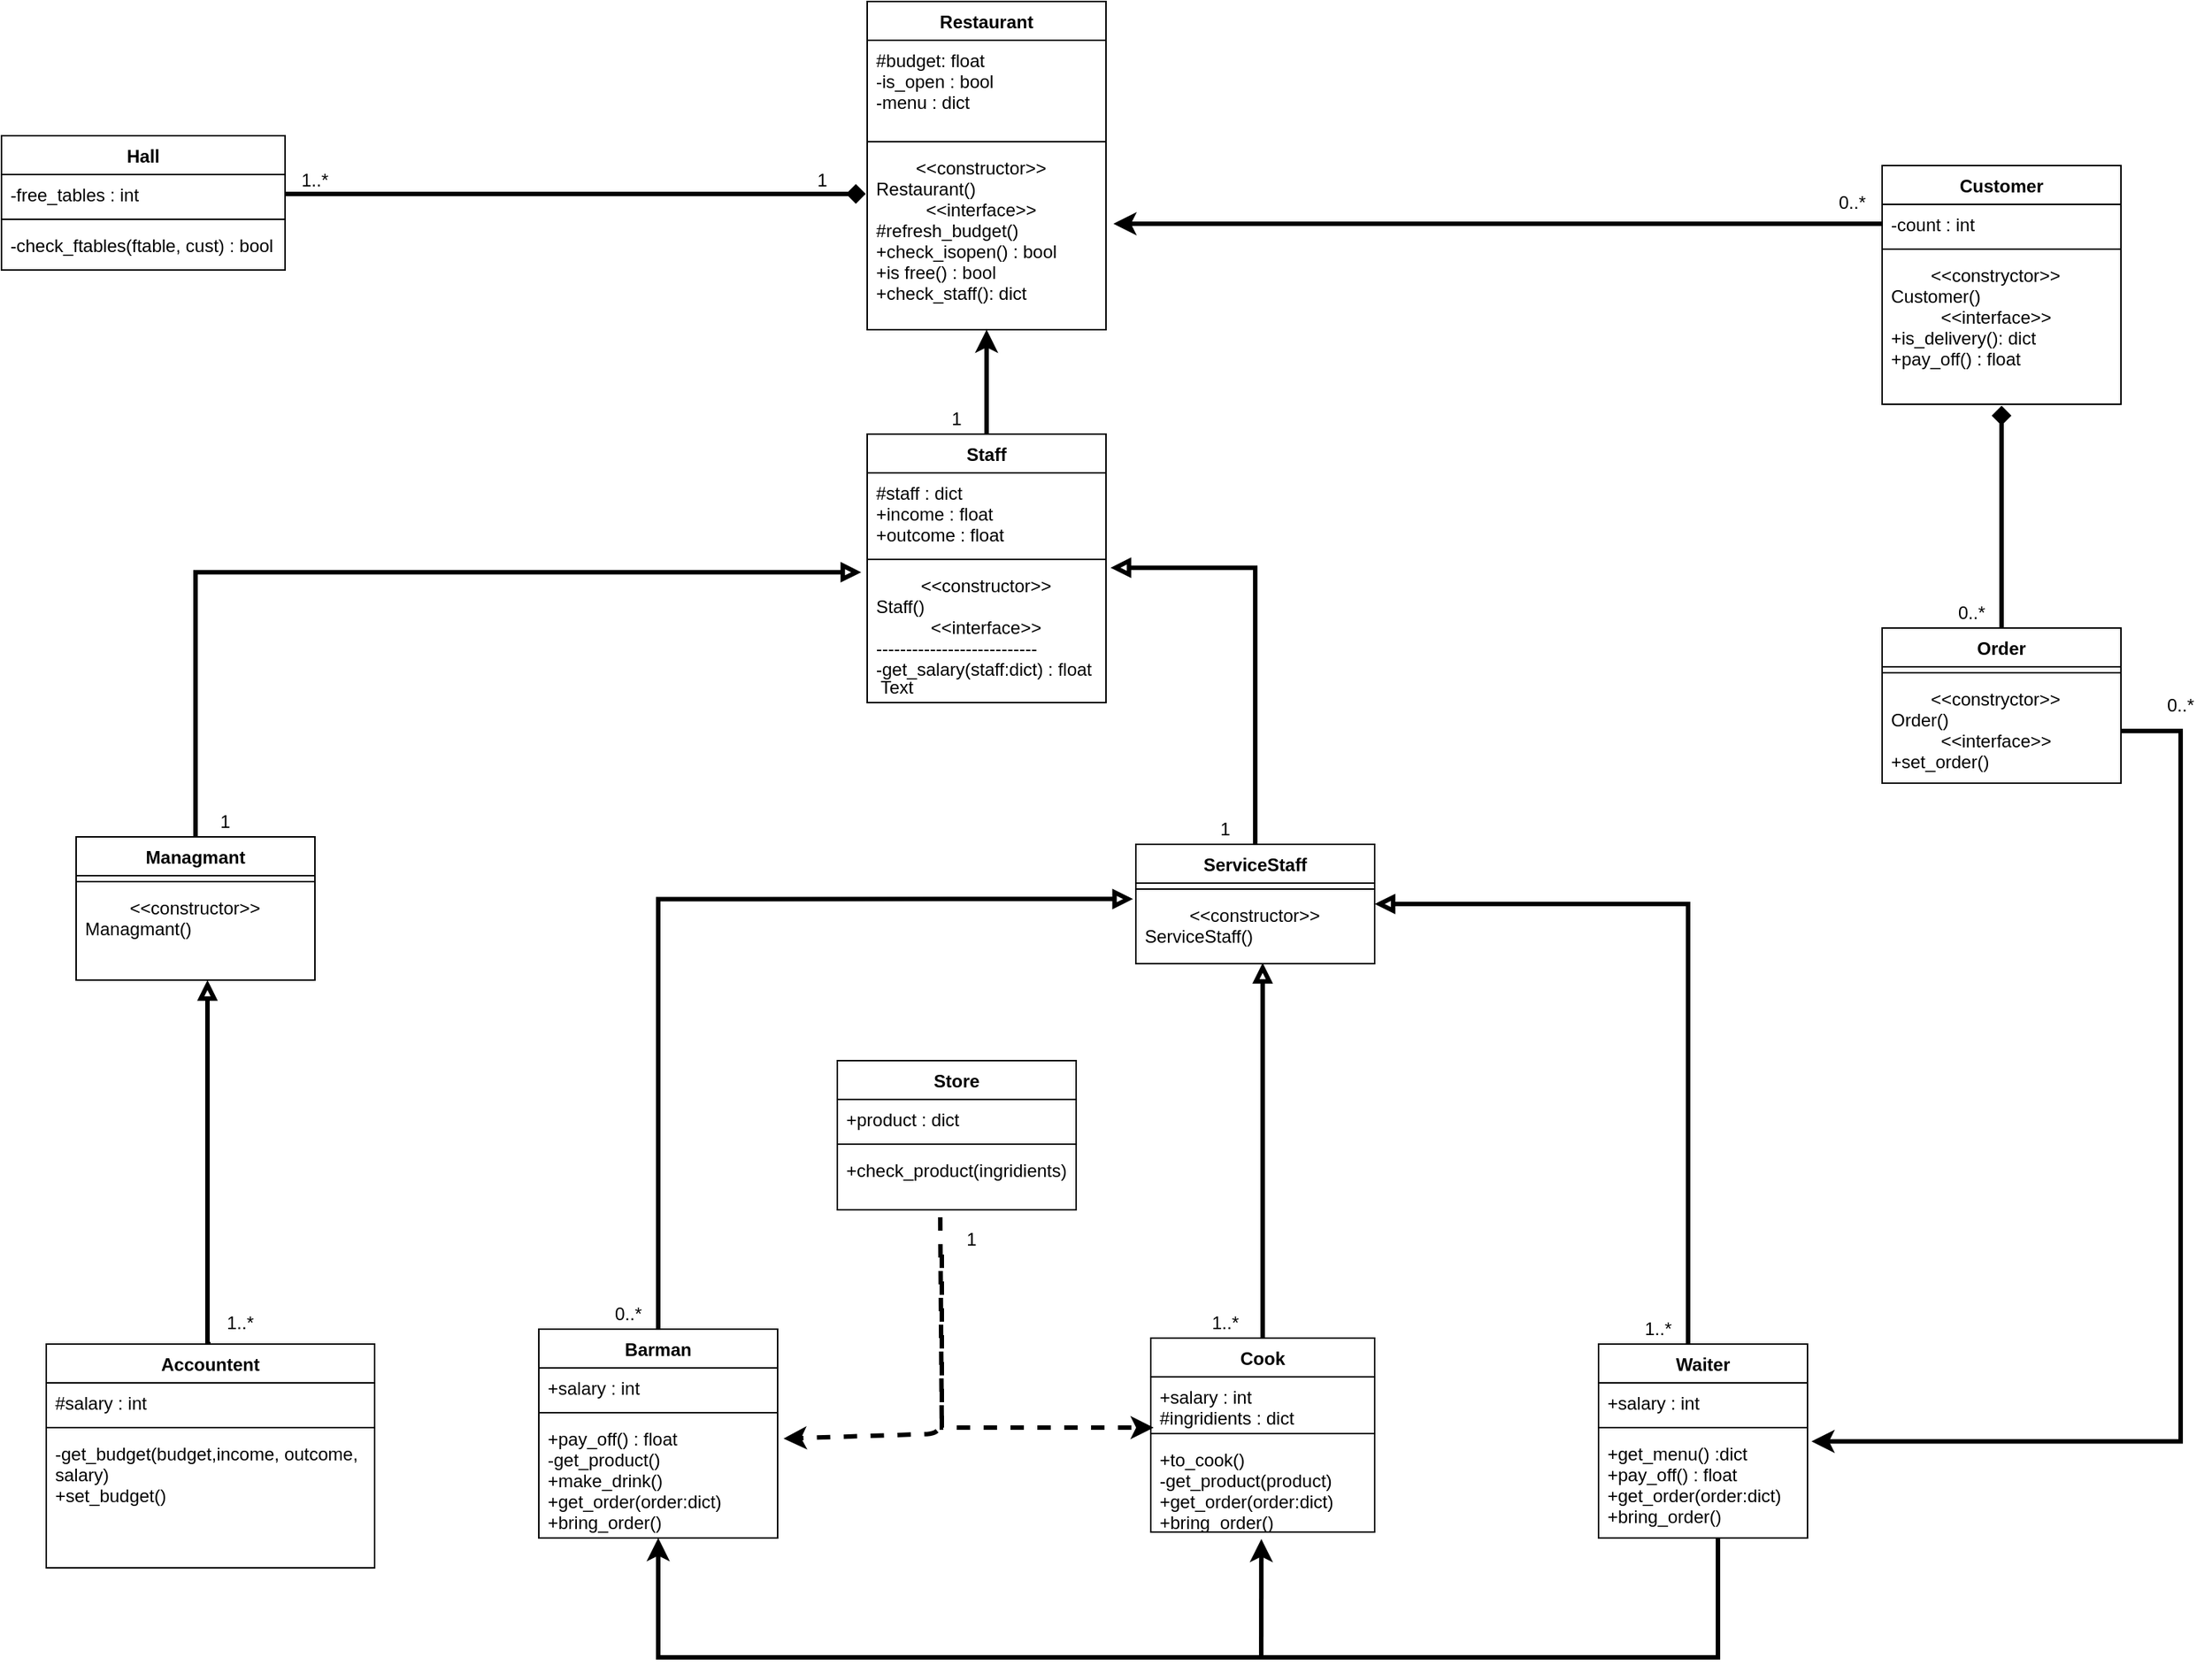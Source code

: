 <mxfile>
    <diagram id="6gor6Gizo_hNwVQ5l_cv" name="Page-2">
        <mxGraphModel dx="919" dy="771" grid="1" gridSize="10" guides="1" tooltips="1" connect="1" arrows="1" fold="1" page="1" pageScale="1" pageWidth="827" pageHeight="1169" math="0" shadow="0">
            <root>
                <mxCell id="BbaP-tKxJx1B0BoW0JB0-0"/>
                <mxCell id="BbaP-tKxJx1B0BoW0JB0-1" parent="BbaP-tKxJx1B0BoW0JB0-0"/>
                <mxCell id="OFbiqMm2XCREDaM9KTGe-0" value="Restaurant" style="swimlane;fontStyle=1;align=center;verticalAlign=top;childLayout=stackLayout;horizontal=1;startSize=26;horizontalStack=0;resizeParent=1;resizeParentMax=0;resizeLast=0;collapsible=1;marginBottom=0;" parent="BbaP-tKxJx1B0BoW0JB0-1" vertex="1">
                    <mxGeometry x="640" y="20" width="160" height="220" as="geometry"/>
                </mxCell>
                <mxCell id="OFbiqMm2XCREDaM9KTGe-1" value="#budget: float&#10;-is_open : bool&#10;-menu : dict" style="text;strokeColor=none;fillColor=none;align=left;verticalAlign=top;spacingLeft=4;spacingRight=4;overflow=hidden;rotatable=0;points=[[0,0.5],[1,0.5]];portConstraint=eastwest;" parent="OFbiqMm2XCREDaM9KTGe-0" vertex="1">
                    <mxGeometry y="26" width="160" height="64" as="geometry"/>
                </mxCell>
                <mxCell id="OFbiqMm2XCREDaM9KTGe-2" value="" style="line;strokeWidth=1;fillColor=none;align=left;verticalAlign=middle;spacingTop=-1;spacingLeft=3;spacingRight=3;rotatable=0;labelPosition=right;points=[];portConstraint=eastwest;" parent="OFbiqMm2XCREDaM9KTGe-0" vertex="1">
                    <mxGeometry y="90" width="160" height="8" as="geometry"/>
                </mxCell>
                <mxCell id="OFbiqMm2XCREDaM9KTGe-3" value="        &lt;&lt;constructor&gt;&gt;&#10;Restaurant()&#10;          &lt;&lt;interface&gt;&gt;&#10;#refresh_budget()&#10;+check_isopen() : bool&#10;+is free() : bool&#10;+check_staff(): dict" style="text;strokeColor=none;fillColor=none;align=left;verticalAlign=top;spacingLeft=4;spacingRight=4;overflow=hidden;rotatable=0;points=[[0,0.5],[1,0.5]];portConstraint=eastwest;" parent="OFbiqMm2XCREDaM9KTGe-0" vertex="1">
                    <mxGeometry y="98" width="160" height="122" as="geometry"/>
                </mxCell>
                <mxCell id="q5sV1c1yrpxeZgvzc1Eb-0" value="Hall" style="swimlane;fontStyle=1;align=center;verticalAlign=top;childLayout=stackLayout;horizontal=1;startSize=26;horizontalStack=0;resizeParent=1;resizeParentMax=0;resizeLast=0;collapsible=1;marginBottom=0;" parent="BbaP-tKxJx1B0BoW0JB0-1" vertex="1">
                    <mxGeometry x="60" y="110" width="190" height="90" as="geometry"/>
                </mxCell>
                <mxCell id="q5sV1c1yrpxeZgvzc1Eb-1" value="-free_tables : int" style="text;strokeColor=none;fillColor=none;align=left;verticalAlign=top;spacingLeft=4;spacingRight=4;overflow=hidden;rotatable=0;points=[[0,0.5],[1,0.5]];portConstraint=eastwest;" parent="q5sV1c1yrpxeZgvzc1Eb-0" vertex="1">
                    <mxGeometry y="26" width="190" height="26" as="geometry"/>
                </mxCell>
                <mxCell id="q5sV1c1yrpxeZgvzc1Eb-2" value="" style="line;strokeWidth=1;fillColor=none;align=left;verticalAlign=middle;spacingTop=-1;spacingLeft=3;spacingRight=3;rotatable=0;labelPosition=right;points=[];portConstraint=eastwest;" parent="q5sV1c1yrpxeZgvzc1Eb-0" vertex="1">
                    <mxGeometry y="52" width="190" height="8" as="geometry"/>
                </mxCell>
                <mxCell id="q5sV1c1yrpxeZgvzc1Eb-3" value="-check_ftables(ftable, cust) : bool" style="text;strokeColor=none;fillColor=none;align=left;verticalAlign=top;spacingLeft=4;spacingRight=4;overflow=hidden;rotatable=0;points=[[0,0.5],[1,0.5]];portConstraint=eastwest;" parent="q5sV1c1yrpxeZgvzc1Eb-0" vertex="1">
                    <mxGeometry y="60" width="190" height="30" as="geometry"/>
                </mxCell>
                <mxCell id="cPRT7750oen283sX_yZq-17" style="edgeStyle=orthogonalEdgeStyle;rounded=0;orthogonalLoop=1;jettySize=auto;html=1;entryX=0.5;entryY=1;entryDx=0;entryDy=0;entryPerimeter=0;endArrow=classic;endFill=1;strokeWidth=3;" parent="BbaP-tKxJx1B0BoW0JB0-1" source="E45xvI88Rf9QCkD0Gr8N-0" target="OFbiqMm2XCREDaM9KTGe-3" edge="1">
                    <mxGeometry relative="1" as="geometry"/>
                </mxCell>
                <mxCell id="E45xvI88Rf9QCkD0Gr8N-0" value="Staff" style="swimlane;fontStyle=1;align=center;verticalAlign=top;childLayout=stackLayout;horizontal=1;startSize=26;horizontalStack=0;resizeParent=1;resizeParentMax=0;resizeLast=0;collapsible=1;marginBottom=0;" parent="BbaP-tKxJx1B0BoW0JB0-1" vertex="1">
                    <mxGeometry x="640" y="310" width="160" height="180" as="geometry"/>
                </mxCell>
                <mxCell id="E45xvI88Rf9QCkD0Gr8N-1" value="#staff : dict&#10;+income : float&#10;+outcome : float" style="text;strokeColor=none;fillColor=none;align=left;verticalAlign=top;spacingLeft=4;spacingRight=4;overflow=hidden;rotatable=0;points=[[0,0.5],[1,0.5]];portConstraint=eastwest;" parent="E45xvI88Rf9QCkD0Gr8N-0" vertex="1">
                    <mxGeometry y="26" width="160" height="54" as="geometry"/>
                </mxCell>
                <mxCell id="E45xvI88Rf9QCkD0Gr8N-2" value="" style="line;strokeWidth=1;fillColor=none;align=left;verticalAlign=middle;spacingTop=-1;spacingLeft=3;spacingRight=3;rotatable=0;labelPosition=right;points=[];portConstraint=eastwest;" parent="E45xvI88Rf9QCkD0Gr8N-0" vertex="1">
                    <mxGeometry y="80" width="160" height="8" as="geometry"/>
                </mxCell>
                <mxCell id="E45xvI88Rf9QCkD0Gr8N-3" value="         &lt;&lt;constructor&gt;&gt;&#10;Staff()&#10;           &lt;&lt;interface&gt;&gt;&#10;---------------------------&#10;-get_salary(staff:dict) : float&#10;" style="text;strokeColor=none;fillColor=none;align=left;verticalAlign=top;spacingLeft=4;spacingRight=4;overflow=hidden;rotatable=0;points=[[0,0.5],[1,0.5]];portConstraint=eastwest;" parent="E45xvI88Rf9QCkD0Gr8N-0" vertex="1">
                    <mxGeometry y="88" width="160" height="92" as="geometry"/>
                </mxCell>
                <mxCell id="F0FiV0zrv4mOyR1bcbLa-1" style="edgeStyle=orthogonalEdgeStyle;rounded=0;orthogonalLoop=1;jettySize=auto;html=1;exitX=1;exitY=0.5;exitDx=0;exitDy=0;entryX=-0.006;entryY=0.254;entryDx=0;entryDy=0;entryPerimeter=0;endArrow=diamond;endFill=1;strokeWidth=3;" parent="BbaP-tKxJx1B0BoW0JB0-1" source="q5sV1c1yrpxeZgvzc1Eb-1" target="OFbiqMm2XCREDaM9KTGe-3" edge="1">
                    <mxGeometry relative="1" as="geometry"/>
                </mxCell>
                <mxCell id="cPRT7750oen283sX_yZq-20" style="edgeStyle=orthogonalEdgeStyle;rounded=0;orthogonalLoop=1;jettySize=auto;html=1;entryX=1.019;entryY=0.017;entryDx=0;entryDy=0;entryPerimeter=0;endArrow=block;endFill=0;strokeWidth=3;" parent="BbaP-tKxJx1B0BoW0JB0-1" source="F0FiV0zrv4mOyR1bcbLa-2" target="E45xvI88Rf9QCkD0Gr8N-3" edge="1">
                    <mxGeometry relative="1" as="geometry"/>
                </mxCell>
                <mxCell id="F0FiV0zrv4mOyR1bcbLa-2" value="ServiceStaff" style="swimlane;fontStyle=1;align=center;verticalAlign=top;childLayout=stackLayout;horizontal=1;startSize=26;horizontalStack=0;resizeParent=1;resizeParentMax=0;resizeLast=0;collapsible=1;marginBottom=0;" parent="BbaP-tKxJx1B0BoW0JB0-1" vertex="1">
                    <mxGeometry x="820" y="585" width="160" height="80" as="geometry"/>
                </mxCell>
                <mxCell id="F0FiV0zrv4mOyR1bcbLa-4" value="" style="line;strokeWidth=1;fillColor=none;align=left;verticalAlign=middle;spacingTop=-1;spacingLeft=3;spacingRight=3;rotatable=0;labelPosition=right;points=[];portConstraint=eastwest;" parent="F0FiV0zrv4mOyR1bcbLa-2" vertex="1">
                    <mxGeometry y="26" width="160" height="8" as="geometry"/>
                </mxCell>
                <mxCell id="F0FiV0zrv4mOyR1bcbLa-5" value="         &lt;&lt;constructor&gt;&gt;&#10;ServiceStaff()" style="text;strokeColor=none;fillColor=none;align=left;verticalAlign=top;spacingLeft=4;spacingRight=4;overflow=hidden;rotatable=0;points=[[0,0.5],[1,0.5]];portConstraint=eastwest;" parent="F0FiV0zrv4mOyR1bcbLa-2" vertex="1">
                    <mxGeometry y="34" width="160" height="46" as="geometry"/>
                </mxCell>
                <mxCell id="cPRT7750oen283sX_yZq-18" style="edgeStyle=orthogonalEdgeStyle;rounded=0;orthogonalLoop=1;jettySize=auto;html=1;exitX=0.5;exitY=0;exitDx=0;exitDy=0;entryX=-0.025;entryY=0.05;entryDx=0;entryDy=0;entryPerimeter=0;endArrow=block;endFill=0;strokeWidth=3;" parent="BbaP-tKxJx1B0BoW0JB0-1" source="F0FiV0zrv4mOyR1bcbLa-6" target="E45xvI88Rf9QCkD0Gr8N-3" edge="1">
                    <mxGeometry relative="1" as="geometry"/>
                </mxCell>
                <mxCell id="F0FiV0zrv4mOyR1bcbLa-6" value="Managmant" style="swimlane;fontStyle=1;align=center;verticalAlign=top;childLayout=stackLayout;horizontal=1;startSize=26;horizontalStack=0;resizeParent=1;resizeParentMax=0;resizeLast=0;collapsible=1;marginBottom=0;" parent="BbaP-tKxJx1B0BoW0JB0-1" vertex="1">
                    <mxGeometry x="110" y="580" width="160" height="96" as="geometry"/>
                </mxCell>
                <mxCell id="F0FiV0zrv4mOyR1bcbLa-8" value="" style="line;strokeWidth=1;fillColor=none;align=left;verticalAlign=middle;spacingTop=-1;spacingLeft=3;spacingRight=3;rotatable=0;labelPosition=right;points=[];portConstraint=eastwest;" parent="F0FiV0zrv4mOyR1bcbLa-6" vertex="1">
                    <mxGeometry y="26" width="160" height="8" as="geometry"/>
                </mxCell>
                <mxCell id="F0FiV0zrv4mOyR1bcbLa-9" value="         &lt;&lt;constructor&gt;&gt;&#10;Managmant()" style="text;strokeColor=none;fillColor=none;align=left;verticalAlign=top;spacingLeft=4;spacingRight=4;overflow=hidden;rotatable=0;points=[[0,0.5],[1,0.5]];portConstraint=eastwest;" parent="F0FiV0zrv4mOyR1bcbLa-6" vertex="1">
                    <mxGeometry y="34" width="160" height="62" as="geometry"/>
                </mxCell>
                <mxCell id="ytgpCwaP-Iej3yfqHq0n-1" style="edgeStyle=orthogonalEdgeStyle;rounded=0;orthogonalLoop=1;jettySize=auto;html=1;entryX=1;entryY=0.5;entryDx=0;entryDy=0;endArrow=block;endFill=0;strokeWidth=3;" parent="BbaP-tKxJx1B0BoW0JB0-1" source="cPRT7750oen283sX_yZq-0" target="F0FiV0zrv4mOyR1bcbLa-2" edge="1">
                    <mxGeometry relative="1" as="geometry">
                        <Array as="points">
                            <mxPoint x="1190" y="625"/>
                        </Array>
                    </mxGeometry>
                </mxCell>
                <mxCell id="cPRT7750oen283sX_yZq-0" value="Waiter" style="swimlane;fontStyle=1;align=center;verticalAlign=top;childLayout=stackLayout;horizontal=1;startSize=26;horizontalStack=0;resizeParent=1;resizeParentMax=0;resizeLast=0;collapsible=1;marginBottom=0;" parent="BbaP-tKxJx1B0BoW0JB0-1" vertex="1">
                    <mxGeometry x="1130" y="920" width="140" height="130" as="geometry"/>
                </mxCell>
                <mxCell id="cPRT7750oen283sX_yZq-1" value="+salary : int" style="text;strokeColor=none;fillColor=none;align=left;verticalAlign=top;spacingLeft=4;spacingRight=4;overflow=hidden;rotatable=0;points=[[0,0.5],[1,0.5]];portConstraint=eastwest;" parent="cPRT7750oen283sX_yZq-0" vertex="1">
                    <mxGeometry y="26" width="140" height="26" as="geometry"/>
                </mxCell>
                <mxCell id="cPRT7750oen283sX_yZq-2" value="" style="line;strokeWidth=1;fillColor=none;align=left;verticalAlign=middle;spacingTop=-1;spacingLeft=3;spacingRight=3;rotatable=0;labelPosition=right;points=[];portConstraint=eastwest;" parent="cPRT7750oen283sX_yZq-0" vertex="1">
                    <mxGeometry y="52" width="140" height="8" as="geometry"/>
                </mxCell>
                <mxCell id="cPRT7750oen283sX_yZq-3" value="+get_menu() :dict&#10;+pay_off() : float&#10;+get_order(order:dict)&#10;+bring_order()" style="text;strokeColor=none;fillColor=none;align=left;verticalAlign=top;spacingLeft=4;spacingRight=4;overflow=hidden;rotatable=0;points=[[0,0.5],[1,0.5]];portConstraint=eastwest;" parent="cPRT7750oen283sX_yZq-0" vertex="1">
                    <mxGeometry y="60" width="140" height="70" as="geometry"/>
                </mxCell>
                <mxCell id="cPRT7750oen283sX_yZq-22" style="edgeStyle=orthogonalEdgeStyle;rounded=0;orthogonalLoop=1;jettySize=auto;html=1;exitX=0.5;exitY=0;exitDx=0;exitDy=0;entryX=-0.012;entryY=0.058;entryDx=0;entryDy=0;entryPerimeter=0;endArrow=block;endFill=0;strokeWidth=3;" parent="BbaP-tKxJx1B0BoW0JB0-1" source="cPRT7750oen283sX_yZq-4" target="F0FiV0zrv4mOyR1bcbLa-5" edge="1">
                    <mxGeometry relative="1" as="geometry"/>
                </mxCell>
                <mxCell id="cPRT7750oen283sX_yZq-4" value="Barman" style="swimlane;fontStyle=1;align=center;verticalAlign=top;childLayout=stackLayout;horizontal=1;startSize=26;horizontalStack=0;resizeParent=1;resizeParentMax=0;resizeLast=0;collapsible=1;marginBottom=0;" parent="BbaP-tKxJx1B0BoW0JB0-1" vertex="1">
                    <mxGeometry x="420" y="910" width="160" height="140" as="geometry"/>
                </mxCell>
                <mxCell id="cPRT7750oen283sX_yZq-5" value="+salary : int" style="text;strokeColor=none;fillColor=none;align=left;verticalAlign=top;spacingLeft=4;spacingRight=4;overflow=hidden;rotatable=0;points=[[0,0.5],[1,0.5]];portConstraint=eastwest;" parent="cPRT7750oen283sX_yZq-4" vertex="1">
                    <mxGeometry y="26" width="160" height="26" as="geometry"/>
                </mxCell>
                <mxCell id="cPRT7750oen283sX_yZq-6" value="" style="line;strokeWidth=1;fillColor=none;align=left;verticalAlign=middle;spacingTop=-1;spacingLeft=3;spacingRight=3;rotatable=0;labelPosition=right;points=[];portConstraint=eastwest;" parent="cPRT7750oen283sX_yZq-4" vertex="1">
                    <mxGeometry y="52" width="160" height="8" as="geometry"/>
                </mxCell>
                <mxCell id="cPRT7750oen283sX_yZq-7" value="+pay_off() : float&#10;-get_product()&#10;+make_drink()&#10;+get_order(order:dict)&#10;+bring_order()" style="text;strokeColor=none;fillColor=none;align=left;verticalAlign=top;spacingLeft=4;spacingRight=4;overflow=hidden;rotatable=0;points=[[0,0.5],[1,0.5]];portConstraint=eastwest;" parent="cPRT7750oen283sX_yZq-4" vertex="1">
                    <mxGeometry y="60" width="160" height="80" as="geometry"/>
                </mxCell>
                <mxCell id="ytgpCwaP-Iej3yfqHq0n-0" style="edgeStyle=orthogonalEdgeStyle;rounded=0;orthogonalLoop=1;jettySize=auto;html=1;entryX=0.531;entryY=0.989;entryDx=0;entryDy=0;entryPerimeter=0;strokeWidth=3;endArrow=block;endFill=0;" parent="BbaP-tKxJx1B0BoW0JB0-1" source="cPRT7750oen283sX_yZq-8" target="F0FiV0zrv4mOyR1bcbLa-5" edge="1">
                    <mxGeometry relative="1" as="geometry"/>
                </mxCell>
                <mxCell id="cPRT7750oen283sX_yZq-8" value="Cook" style="swimlane;fontStyle=1;align=center;verticalAlign=top;childLayout=stackLayout;horizontal=1;startSize=26;horizontalStack=0;resizeParent=1;resizeParentMax=0;resizeLast=0;collapsible=1;marginBottom=0;" parent="BbaP-tKxJx1B0BoW0JB0-1" vertex="1">
                    <mxGeometry x="830" y="916" width="150" height="130" as="geometry"/>
                </mxCell>
                <mxCell id="cPRT7750oen283sX_yZq-9" value="+salary : int&#10;#ingridients : dict" style="text;strokeColor=none;fillColor=none;align=left;verticalAlign=top;spacingLeft=4;spacingRight=4;overflow=hidden;rotatable=0;points=[[0,0.5],[1,0.5]];portConstraint=eastwest;" parent="cPRT7750oen283sX_yZq-8" vertex="1">
                    <mxGeometry y="26" width="150" height="34" as="geometry"/>
                </mxCell>
                <mxCell id="cPRT7750oen283sX_yZq-10" value="" style="line;strokeWidth=1;fillColor=none;align=left;verticalAlign=middle;spacingTop=-1;spacingLeft=3;spacingRight=3;rotatable=0;labelPosition=right;points=[];portConstraint=eastwest;" parent="cPRT7750oen283sX_yZq-8" vertex="1">
                    <mxGeometry y="60" width="150" height="8" as="geometry"/>
                </mxCell>
                <mxCell id="cPRT7750oen283sX_yZq-11" value="+to_cook()&#10;-get_product(product) &#10;+get_order(order:dict)&#10;+bring_order()" style="text;strokeColor=none;fillColor=none;align=left;verticalAlign=top;spacingLeft=4;spacingRight=4;overflow=hidden;rotatable=0;points=[[0,0.5],[1,0.5]];portConstraint=eastwest;" parent="cPRT7750oen283sX_yZq-8" vertex="1">
                    <mxGeometry y="68" width="150" height="62" as="geometry"/>
                </mxCell>
                <mxCell id="cPRT7750oen283sX_yZq-21" style="edgeStyle=orthogonalEdgeStyle;rounded=0;orthogonalLoop=1;jettySize=auto;html=1;exitX=0.5;exitY=0;exitDx=0;exitDy=0;entryX=0.55;entryY=1;entryDx=0;entryDy=0;entryPerimeter=0;endArrow=block;endFill=0;strokeWidth=3;" parent="BbaP-tKxJx1B0BoW0JB0-1" source="cPRT7750oen283sX_yZq-12" target="F0FiV0zrv4mOyR1bcbLa-9" edge="1">
                    <mxGeometry relative="1" as="geometry">
                        <Array as="points">
                            <mxPoint x="198" y="920"/>
                        </Array>
                    </mxGeometry>
                </mxCell>
                <mxCell id="cPRT7750oen283sX_yZq-12" value="Accountent" style="swimlane;fontStyle=1;align=center;verticalAlign=top;childLayout=stackLayout;horizontal=1;startSize=26;horizontalStack=0;resizeParent=1;resizeParentMax=0;resizeLast=0;collapsible=1;marginBottom=0;" parent="BbaP-tKxJx1B0BoW0JB0-1" vertex="1">
                    <mxGeometry x="90" y="920" width="220" height="150" as="geometry"/>
                </mxCell>
                <mxCell id="cPRT7750oen283sX_yZq-13" value="#salary : int" style="text;strokeColor=none;fillColor=none;align=left;verticalAlign=top;spacingLeft=4;spacingRight=4;overflow=hidden;rotatable=0;points=[[0,0.5],[1,0.5]];portConstraint=eastwest;" parent="cPRT7750oen283sX_yZq-12" vertex="1">
                    <mxGeometry y="26" width="220" height="26" as="geometry"/>
                </mxCell>
                <mxCell id="cPRT7750oen283sX_yZq-14" value="" style="line;strokeWidth=1;fillColor=none;align=left;verticalAlign=middle;spacingTop=-1;spacingLeft=3;spacingRight=3;rotatable=0;labelPosition=right;points=[];portConstraint=eastwest;" parent="cPRT7750oen283sX_yZq-12" vertex="1">
                    <mxGeometry y="52" width="220" height="8" as="geometry"/>
                </mxCell>
                <mxCell id="cPRT7750oen283sX_yZq-15" value="-get_budget(budget,income, outcome,&#10;salary)&#10;+set_budget()" style="text;strokeColor=none;fillColor=none;align=left;verticalAlign=top;spacingLeft=4;spacingRight=4;overflow=hidden;rotatable=0;points=[[0,0.5],[1,0.5]];portConstraint=eastwest;" parent="cPRT7750oen283sX_yZq-12" vertex="1">
                    <mxGeometry y="60" width="220" height="90" as="geometry"/>
                </mxCell>
                <mxCell id="MWIslMGjIWDTWANbFhxI-10" style="edgeStyle=orthogonalEdgeStyle;rounded=0;orthogonalLoop=1;jettySize=auto;html=1;exitX=0.5;exitY=0;exitDx=0;exitDy=0;entryX=0.5;entryY=1.01;entryDx=0;entryDy=0;entryPerimeter=0;endArrow=diamond;endFill=1;strokeWidth=3;" parent="BbaP-tKxJx1B0BoW0JB0-1" source="MWIslMGjIWDTWANbFhxI-0" target="MWIslMGjIWDTWANbFhxI-6" edge="1">
                    <mxGeometry relative="1" as="geometry"/>
                </mxCell>
                <mxCell id="MWIslMGjIWDTWANbFhxI-0" value="Order" style="swimlane;fontStyle=1;align=center;verticalAlign=top;childLayout=stackLayout;horizontal=1;startSize=26;horizontalStack=0;resizeParent=1;resizeParentMax=0;resizeLast=0;collapsible=1;marginBottom=0;" parent="BbaP-tKxJx1B0BoW0JB0-1" vertex="1">
                    <mxGeometry x="1320" y="440" width="160" height="104" as="geometry"/>
                </mxCell>
                <mxCell id="MWIslMGjIWDTWANbFhxI-1" value="" style="line;strokeWidth=1;fillColor=none;align=left;verticalAlign=middle;spacingTop=-1;spacingLeft=3;spacingRight=3;rotatable=0;labelPosition=right;points=[];portConstraint=eastwest;" parent="MWIslMGjIWDTWANbFhxI-0" vertex="1">
                    <mxGeometry y="26" width="160" height="8" as="geometry"/>
                </mxCell>
                <mxCell id="MWIslMGjIWDTWANbFhxI-2" value="        &lt;&lt;constryctor&gt;&gt;&#10;Order()&#10;          &lt;&lt;interface&gt;&gt;&#10;+set_order()&#10;" style="text;strokeColor=none;fillColor=none;align=left;verticalAlign=top;spacingLeft=4;spacingRight=4;overflow=hidden;rotatable=0;points=[[0,0.5],[1,0.5]];portConstraint=eastwest;" parent="MWIslMGjIWDTWANbFhxI-0" vertex="1">
                    <mxGeometry y="34" width="160" height="70" as="geometry"/>
                </mxCell>
                <mxCell id="MWIslMGjIWDTWANbFhxI-3" value="Customer" style="swimlane;fontStyle=1;align=center;verticalAlign=top;childLayout=stackLayout;horizontal=1;startSize=26;horizontalStack=0;resizeParent=1;resizeParentMax=0;resizeLast=0;collapsible=1;marginBottom=0;" parent="BbaP-tKxJx1B0BoW0JB0-1" vertex="1">
                    <mxGeometry x="1320" y="130" width="160" height="160" as="geometry"/>
                </mxCell>
                <mxCell id="MWIslMGjIWDTWANbFhxI-4" value="-count : int" style="text;strokeColor=none;fillColor=none;align=left;verticalAlign=top;spacingLeft=4;spacingRight=4;overflow=hidden;rotatable=0;points=[[0,0.5],[1,0.5]];portConstraint=eastwest;" parent="MWIslMGjIWDTWANbFhxI-3" vertex="1">
                    <mxGeometry y="26" width="160" height="26" as="geometry"/>
                </mxCell>
                <mxCell id="MWIslMGjIWDTWANbFhxI-5" value="" style="line;strokeWidth=1;fillColor=none;align=left;verticalAlign=middle;spacingTop=-1;spacingLeft=3;spacingRight=3;rotatable=0;labelPosition=right;points=[];portConstraint=eastwest;" parent="MWIslMGjIWDTWANbFhxI-3" vertex="1">
                    <mxGeometry y="52" width="160" height="8" as="geometry"/>
                </mxCell>
                <mxCell id="MWIslMGjIWDTWANbFhxI-6" value="        &lt;&lt;constryctor&gt;&gt;&#10;Customer()&#10;          &lt;&lt;interface&gt;&gt;&#10;+is_delivery(): dict&#10;+pay_off() : float" style="text;strokeColor=none;fillColor=none;align=left;verticalAlign=top;spacingLeft=4;spacingRight=4;overflow=hidden;rotatable=0;points=[[0,0.5],[1,0.5]];portConstraint=eastwest;" parent="MWIslMGjIWDTWANbFhxI-3" vertex="1">
                    <mxGeometry y="60" width="160" height="100" as="geometry"/>
                </mxCell>
                <mxCell id="MWIslMGjIWDTWANbFhxI-9" style="edgeStyle=orthogonalEdgeStyle;rounded=0;orthogonalLoop=1;jettySize=auto;html=1;exitX=0;exitY=0.5;exitDx=0;exitDy=0;entryX=1.031;entryY=0.418;entryDx=0;entryDy=0;entryPerimeter=0;endArrow=classic;endFill=1;strokeWidth=3;" parent="BbaP-tKxJx1B0BoW0JB0-1" source="MWIslMGjIWDTWANbFhxI-4" target="OFbiqMm2XCREDaM9KTGe-3" edge="1">
                    <mxGeometry relative="1" as="geometry"/>
                </mxCell>
                <mxCell id="ghNvpLUf2YcqT1bmB8o8-0" value="Store" style="swimlane;fontStyle=1;align=center;verticalAlign=top;childLayout=stackLayout;horizontal=1;startSize=26;horizontalStack=0;resizeParent=1;resizeParentMax=0;resizeLast=0;collapsible=1;marginBottom=0;" parent="BbaP-tKxJx1B0BoW0JB0-1" vertex="1">
                    <mxGeometry x="620" y="730" width="160" height="100" as="geometry"/>
                </mxCell>
                <mxCell id="ghNvpLUf2YcqT1bmB8o8-1" value="+product : dict" style="text;strokeColor=none;fillColor=none;align=left;verticalAlign=top;spacingLeft=4;spacingRight=4;overflow=hidden;rotatable=0;points=[[0,0.5],[1,0.5]];portConstraint=eastwest;" parent="ghNvpLUf2YcqT1bmB8o8-0" vertex="1">
                    <mxGeometry y="26" width="160" height="26" as="geometry"/>
                </mxCell>
                <mxCell id="ghNvpLUf2YcqT1bmB8o8-2" value="" style="line;strokeWidth=1;fillColor=none;align=left;verticalAlign=middle;spacingTop=-1;spacingLeft=3;spacingRight=3;rotatable=0;labelPosition=right;points=[];portConstraint=eastwest;" parent="ghNvpLUf2YcqT1bmB8o8-0" vertex="1">
                    <mxGeometry y="52" width="160" height="8" as="geometry"/>
                </mxCell>
                <mxCell id="ghNvpLUf2YcqT1bmB8o8-3" value="+check_product(ingridients)" style="text;strokeColor=none;fillColor=none;align=left;verticalAlign=top;spacingLeft=4;spacingRight=4;overflow=hidden;rotatable=0;points=[[0,0.5],[1,0.5]];portConstraint=eastwest;" parent="ghNvpLUf2YcqT1bmB8o8-0" vertex="1">
                    <mxGeometry y="60" width="160" height="40" as="geometry"/>
                </mxCell>
                <mxCell id="EeC3pWsb2YfrjIFXwEv7-0" style="edgeStyle=orthogonalEdgeStyle;rounded=0;orthogonalLoop=1;jettySize=auto;html=1;entryX=0.5;entryY=1;entryDx=0;entryDy=0;endArrow=classic;endFill=1;strokeWidth=3;" parent="BbaP-tKxJx1B0BoW0JB0-1" source="cPRT7750oen283sX_yZq-3" target="cPRT7750oen283sX_yZq-4" edge="1">
                    <mxGeometry relative="1" as="geometry">
                        <Array as="points">
                            <mxPoint x="1210" y="1130"/>
                            <mxPoint x="500" y="1130"/>
                        </Array>
                    </mxGeometry>
                </mxCell>
                <mxCell id="EeC3pWsb2YfrjIFXwEv7-1" value="" style="endArrow=classic;html=1;strokeWidth=3;entryX=0.494;entryY=1.075;entryDx=0;entryDy=0;entryPerimeter=0;" parent="BbaP-tKxJx1B0BoW0JB0-1" target="cPRT7750oen283sX_yZq-11" edge="1">
                    <mxGeometry width="50" height="50" relative="1" as="geometry">
                        <mxPoint x="904" y="1130" as="sourcePoint"/>
                        <mxPoint x="930" y="1090" as="targetPoint"/>
                    </mxGeometry>
                </mxCell>
                <mxCell id="bxQA0z7y_XzHg5WCRuHO-0" style="edgeStyle=orthogonalEdgeStyle;rounded=0;orthogonalLoop=1;jettySize=auto;html=1;entryX=0.013;entryY=1;entryDx=0;entryDy=0;entryPerimeter=0;endArrow=classic;endFill=1;strokeWidth=3;dashed=1;" parent="BbaP-tKxJx1B0BoW0JB0-1" target="cPRT7750oen283sX_yZq-9" edge="1">
                    <mxGeometry relative="1" as="geometry">
                        <Array as="points">
                            <mxPoint x="690" y="976"/>
                        </Array>
                        <mxPoint x="690" y="860" as="sourcePoint"/>
                    </mxGeometry>
                </mxCell>
                <mxCell id="bxQA0z7y_XzHg5WCRuHO-2" value="" style="endArrow=classic;html=1;dashed=1;strokeWidth=3;entryX=1.025;entryY=0.167;entryDx=0;entryDy=0;entryPerimeter=0;exitX=0.431;exitY=1.125;exitDx=0;exitDy=0;exitPerimeter=0;" parent="BbaP-tKxJx1B0BoW0JB0-1" source="ghNvpLUf2YcqT1bmB8o8-3" target="cPRT7750oen283sX_yZq-7" edge="1">
                    <mxGeometry width="50" height="50" relative="1" as="geometry">
                        <mxPoint x="690" y="850" as="sourcePoint"/>
                        <mxPoint x="740" y="930" as="targetPoint"/>
                        <Array as="points">
                            <mxPoint x="690" y="980"/>
                        </Array>
                    </mxGeometry>
                </mxCell>
                <mxCell id="bxQA0z7y_XzHg5WCRuHO-3" style="edgeStyle=orthogonalEdgeStyle;rounded=0;orthogonalLoop=1;jettySize=auto;html=1;entryX=1.019;entryY=0.075;entryDx=0;entryDy=0;entryPerimeter=0;endArrow=classic;endFill=1;strokeWidth=3;" parent="BbaP-tKxJx1B0BoW0JB0-1" source="MWIslMGjIWDTWANbFhxI-2" target="cPRT7750oen283sX_yZq-3" edge="1">
                    <mxGeometry relative="1" as="geometry">
                        <Array as="points">
                            <mxPoint x="1520" y="509"/>
                            <mxPoint x="1520" y="985"/>
                        </Array>
                    </mxGeometry>
                </mxCell>
                <mxCell id="ytgpCwaP-Iej3yfqHq0n-2" value="Text" style="text;html=1;strokeColor=none;fillColor=none;align=center;verticalAlign=middle;whiteSpace=wrap;rounded=0;" parent="BbaP-tKxJx1B0BoW0JB0-1" vertex="1">
                    <mxGeometry x="640" y="470" width="40" height="20" as="geometry"/>
                </mxCell>
                <mxCell id="ytgpCwaP-Iej3yfqHq0n-3" value="1..*" style="text;html=1;strokeColor=none;fillColor=none;align=center;verticalAlign=middle;whiteSpace=wrap;rounded=0;" parent="BbaP-tKxJx1B0BoW0JB0-1" vertex="1">
                    <mxGeometry x="200" y="896" width="40" height="20" as="geometry"/>
                </mxCell>
                <mxCell id="ytgpCwaP-Iej3yfqHq0n-5" value="1" style="text;html=1;strokeColor=none;fillColor=none;align=center;verticalAlign=middle;whiteSpace=wrap;rounded=0;" parent="BbaP-tKxJx1B0BoW0JB0-1" vertex="1">
                    <mxGeometry x="590" y="130" width="40" height="20" as="geometry"/>
                </mxCell>
                <mxCell id="ytgpCwaP-Iej3yfqHq0n-9" value="1" style="text;html=1;strokeColor=none;fillColor=none;align=center;verticalAlign=middle;whiteSpace=wrap;rounded=0;" parent="BbaP-tKxJx1B0BoW0JB0-1" vertex="1">
                    <mxGeometry x="680" y="290" width="40" height="20" as="geometry"/>
                </mxCell>
                <mxCell id="ytgpCwaP-Iej3yfqHq0n-10" value="0..*" style="text;html=1;strokeColor=none;fillColor=none;align=center;verticalAlign=middle;whiteSpace=wrap;rounded=0;" parent="BbaP-tKxJx1B0BoW0JB0-1" vertex="1">
                    <mxGeometry x="1280" y="145" width="40" height="20" as="geometry"/>
                </mxCell>
                <mxCell id="ytgpCwaP-Iej3yfqHq0n-12" value="0..*" style="text;html=1;strokeColor=none;fillColor=none;align=center;verticalAlign=middle;whiteSpace=wrap;rounded=0;" parent="BbaP-tKxJx1B0BoW0JB0-1" vertex="1">
                    <mxGeometry x="1360" y="420" width="40" height="20" as="geometry"/>
                </mxCell>
                <mxCell id="ytgpCwaP-Iej3yfqHq0n-13" value="1" style="text;html=1;strokeColor=none;fillColor=none;align=center;verticalAlign=middle;whiteSpace=wrap;rounded=0;" parent="BbaP-tKxJx1B0BoW0JB0-1" vertex="1">
                    <mxGeometry x="860" y="565" width="40" height="20" as="geometry"/>
                </mxCell>
                <mxCell id="ytgpCwaP-Iej3yfqHq0n-14" value="1" style="text;html=1;strokeColor=none;fillColor=none;align=center;verticalAlign=middle;whiteSpace=wrap;rounded=0;" parent="BbaP-tKxJx1B0BoW0JB0-1" vertex="1">
                    <mxGeometry x="190" y="560" width="40" height="20" as="geometry"/>
                </mxCell>
                <mxCell id="ytgpCwaP-Iej3yfqHq0n-15" value="0..*" style="text;html=1;strokeColor=none;fillColor=none;align=center;verticalAlign=middle;whiteSpace=wrap;rounded=0;" parent="BbaP-tKxJx1B0BoW0JB0-1" vertex="1">
                    <mxGeometry x="460" y="890" width="40" height="20" as="geometry"/>
                </mxCell>
                <mxCell id="ytgpCwaP-Iej3yfqHq0n-16" value="1..*" style="text;html=1;strokeColor=none;fillColor=none;align=center;verticalAlign=middle;whiteSpace=wrap;rounded=0;" parent="BbaP-tKxJx1B0BoW0JB0-1" vertex="1">
                    <mxGeometry x="860" y="896" width="40" height="20" as="geometry"/>
                </mxCell>
                <mxCell id="ytgpCwaP-Iej3yfqHq0n-17" value="1..*" style="text;html=1;strokeColor=none;fillColor=none;align=center;verticalAlign=middle;whiteSpace=wrap;rounded=0;" parent="BbaP-tKxJx1B0BoW0JB0-1" vertex="1">
                    <mxGeometry x="1150" y="900" width="40" height="20" as="geometry"/>
                </mxCell>
                <mxCell id="ytgpCwaP-Iej3yfqHq0n-20" value="1" style="text;html=1;strokeColor=none;fillColor=none;align=center;verticalAlign=middle;whiteSpace=wrap;rounded=0;" parent="BbaP-tKxJx1B0BoW0JB0-1" vertex="1">
                    <mxGeometry x="690" y="840" width="40" height="20" as="geometry"/>
                </mxCell>
                <mxCell id="ytgpCwaP-Iej3yfqHq0n-22" value="0..*" style="text;html=1;strokeColor=none;fillColor=none;align=center;verticalAlign=middle;whiteSpace=wrap;rounded=0;" parent="BbaP-tKxJx1B0BoW0JB0-1" vertex="1">
                    <mxGeometry x="1500" y="482" width="40" height="20" as="geometry"/>
                </mxCell>
                <mxCell id="ytgpCwaP-Iej3yfqHq0n-23" value="1..*" style="text;html=1;strokeColor=none;fillColor=none;align=center;verticalAlign=middle;whiteSpace=wrap;rounded=0;" parent="BbaP-tKxJx1B0BoW0JB0-1" vertex="1">
                    <mxGeometry x="250" y="130" width="40" height="20" as="geometry"/>
                </mxCell>
            </root>
        </mxGraphModel>
    </diagram>
</mxfile>
